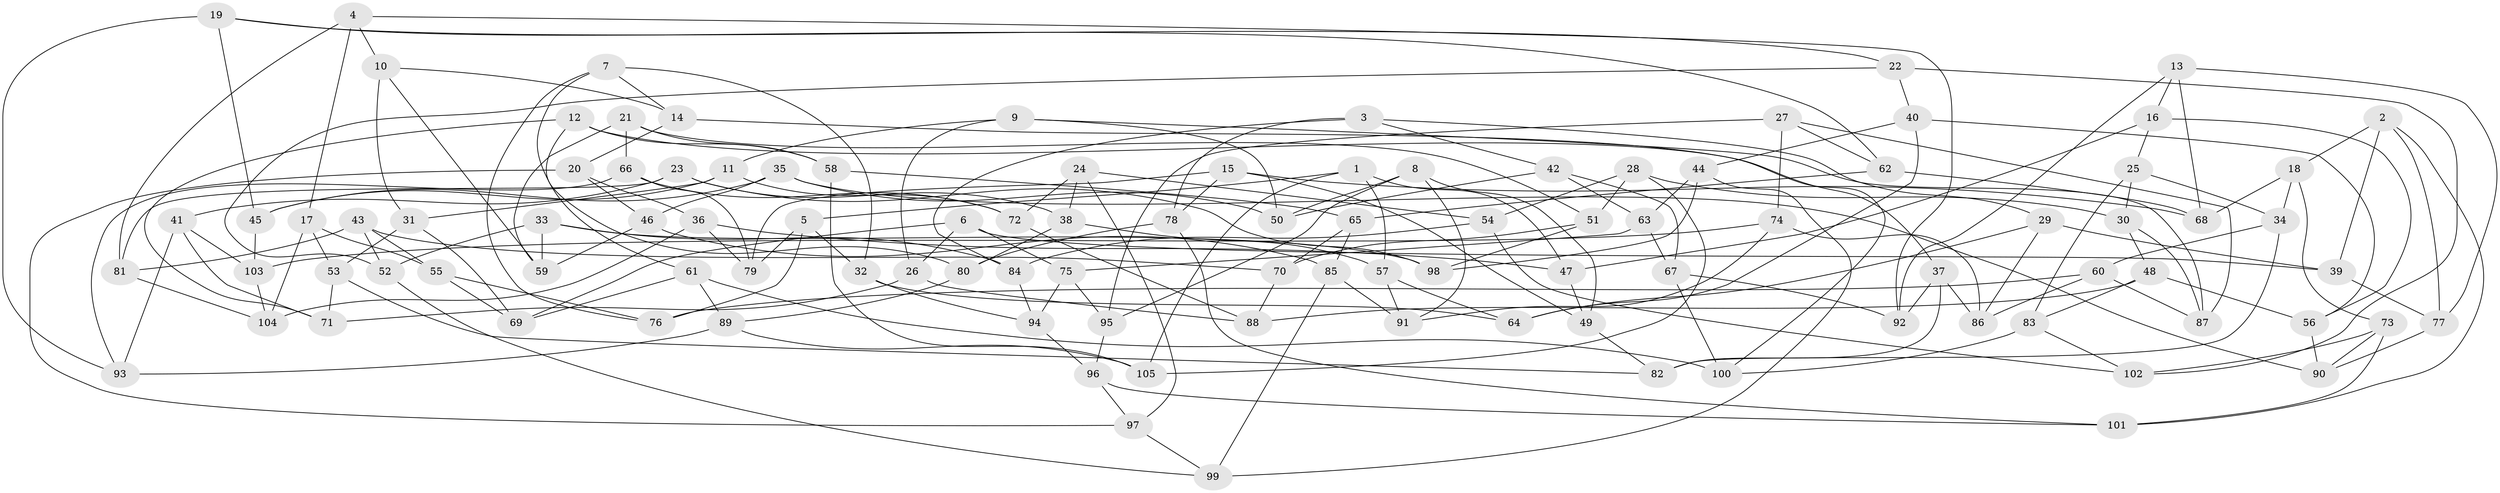 // coarse degree distribution, {6: 0.5757575757575758, 3: 0.015151515151515152, 4: 0.3939393939393939, 5: 0.015151515151515152}
// Generated by graph-tools (version 1.1) at 2025/24/03/03/25 07:24:30]
// undirected, 105 vertices, 210 edges
graph export_dot {
graph [start="1"]
  node [color=gray90,style=filled];
  1;
  2;
  3;
  4;
  5;
  6;
  7;
  8;
  9;
  10;
  11;
  12;
  13;
  14;
  15;
  16;
  17;
  18;
  19;
  20;
  21;
  22;
  23;
  24;
  25;
  26;
  27;
  28;
  29;
  30;
  31;
  32;
  33;
  34;
  35;
  36;
  37;
  38;
  39;
  40;
  41;
  42;
  43;
  44;
  45;
  46;
  47;
  48;
  49;
  50;
  51;
  52;
  53;
  54;
  55;
  56;
  57;
  58;
  59;
  60;
  61;
  62;
  63;
  64;
  65;
  66;
  67;
  68;
  69;
  70;
  71;
  72;
  73;
  74;
  75;
  76;
  77;
  78;
  79;
  80;
  81;
  82;
  83;
  84;
  85;
  86;
  87;
  88;
  89;
  90;
  91;
  92;
  93;
  94;
  95;
  96;
  97;
  98;
  99;
  100;
  101;
  102;
  103;
  104;
  105;
  1 -- 105;
  1 -- 47;
  1 -- 57;
  1 -- 5;
  2 -- 77;
  2 -- 39;
  2 -- 101;
  2 -- 18;
  3 -- 84;
  3 -- 29;
  3 -- 42;
  3 -- 78;
  4 -- 81;
  4 -- 17;
  4 -- 10;
  4 -- 92;
  5 -- 79;
  5 -- 76;
  5 -- 32;
  6 -- 26;
  6 -- 69;
  6 -- 75;
  6 -- 39;
  7 -- 80;
  7 -- 76;
  7 -- 32;
  7 -- 14;
  8 -- 50;
  8 -- 49;
  8 -- 95;
  8 -- 91;
  9 -- 50;
  9 -- 87;
  9 -- 11;
  9 -- 26;
  10 -- 14;
  10 -- 31;
  10 -- 59;
  11 -- 31;
  11 -- 45;
  11 -- 72;
  12 -- 58;
  12 -- 61;
  12 -- 37;
  12 -- 71;
  13 -- 68;
  13 -- 77;
  13 -- 16;
  13 -- 92;
  14 -- 100;
  14 -- 20;
  15 -- 79;
  15 -- 68;
  15 -- 78;
  15 -- 49;
  16 -- 47;
  16 -- 56;
  16 -- 25;
  17 -- 53;
  17 -- 55;
  17 -- 104;
  18 -- 73;
  18 -- 34;
  18 -- 68;
  19 -- 45;
  19 -- 93;
  19 -- 22;
  19 -- 62;
  20 -- 36;
  20 -- 97;
  20 -- 46;
  21 -- 58;
  21 -- 66;
  21 -- 51;
  21 -- 59;
  22 -- 40;
  22 -- 102;
  22 -- 52;
  23 -- 98;
  23 -- 41;
  23 -- 81;
  23 -- 38;
  24 -- 38;
  24 -- 54;
  24 -- 97;
  24 -- 72;
  25 -- 83;
  25 -- 34;
  25 -- 30;
  26 -- 88;
  26 -- 71;
  27 -- 74;
  27 -- 95;
  27 -- 62;
  27 -- 87;
  28 -- 30;
  28 -- 51;
  28 -- 105;
  28 -- 54;
  29 -- 86;
  29 -- 39;
  29 -- 64;
  30 -- 48;
  30 -- 87;
  31 -- 53;
  31 -- 69;
  32 -- 94;
  32 -- 64;
  33 -- 52;
  33 -- 84;
  33 -- 59;
  33 -- 98;
  34 -- 82;
  34 -- 60;
  35 -- 90;
  35 -- 46;
  35 -- 45;
  35 -- 50;
  36 -- 79;
  36 -- 104;
  36 -- 47;
  37 -- 86;
  37 -- 92;
  37 -- 82;
  38 -- 57;
  38 -- 80;
  39 -- 77;
  40 -- 64;
  40 -- 44;
  40 -- 56;
  41 -- 93;
  41 -- 103;
  41 -- 71;
  42 -- 67;
  42 -- 63;
  42 -- 50;
  43 -- 52;
  43 -- 81;
  43 -- 55;
  43 -- 70;
  44 -- 63;
  44 -- 99;
  44 -- 98;
  45 -- 103;
  46 -- 85;
  46 -- 59;
  47 -- 49;
  48 -- 56;
  48 -- 88;
  48 -- 83;
  49 -- 82;
  51 -- 70;
  51 -- 98;
  52 -- 99;
  53 -- 82;
  53 -- 71;
  54 -- 84;
  54 -- 102;
  55 -- 76;
  55 -- 69;
  56 -- 90;
  57 -- 91;
  57 -- 64;
  58 -- 65;
  58 -- 105;
  60 -- 87;
  60 -- 86;
  60 -- 76;
  61 -- 100;
  61 -- 89;
  61 -- 69;
  62 -- 65;
  62 -- 68;
  63 -- 75;
  63 -- 67;
  65 -- 85;
  65 -- 70;
  66 -- 72;
  66 -- 79;
  66 -- 93;
  67 -- 100;
  67 -- 92;
  70 -- 88;
  72 -- 88;
  73 -- 102;
  73 -- 90;
  73 -- 101;
  74 -- 103;
  74 -- 86;
  74 -- 91;
  75 -- 95;
  75 -- 94;
  77 -- 90;
  78 -- 101;
  78 -- 80;
  80 -- 89;
  81 -- 104;
  83 -- 100;
  83 -- 102;
  84 -- 94;
  85 -- 91;
  85 -- 99;
  89 -- 105;
  89 -- 93;
  94 -- 96;
  95 -- 96;
  96 -- 101;
  96 -- 97;
  97 -- 99;
  103 -- 104;
}
